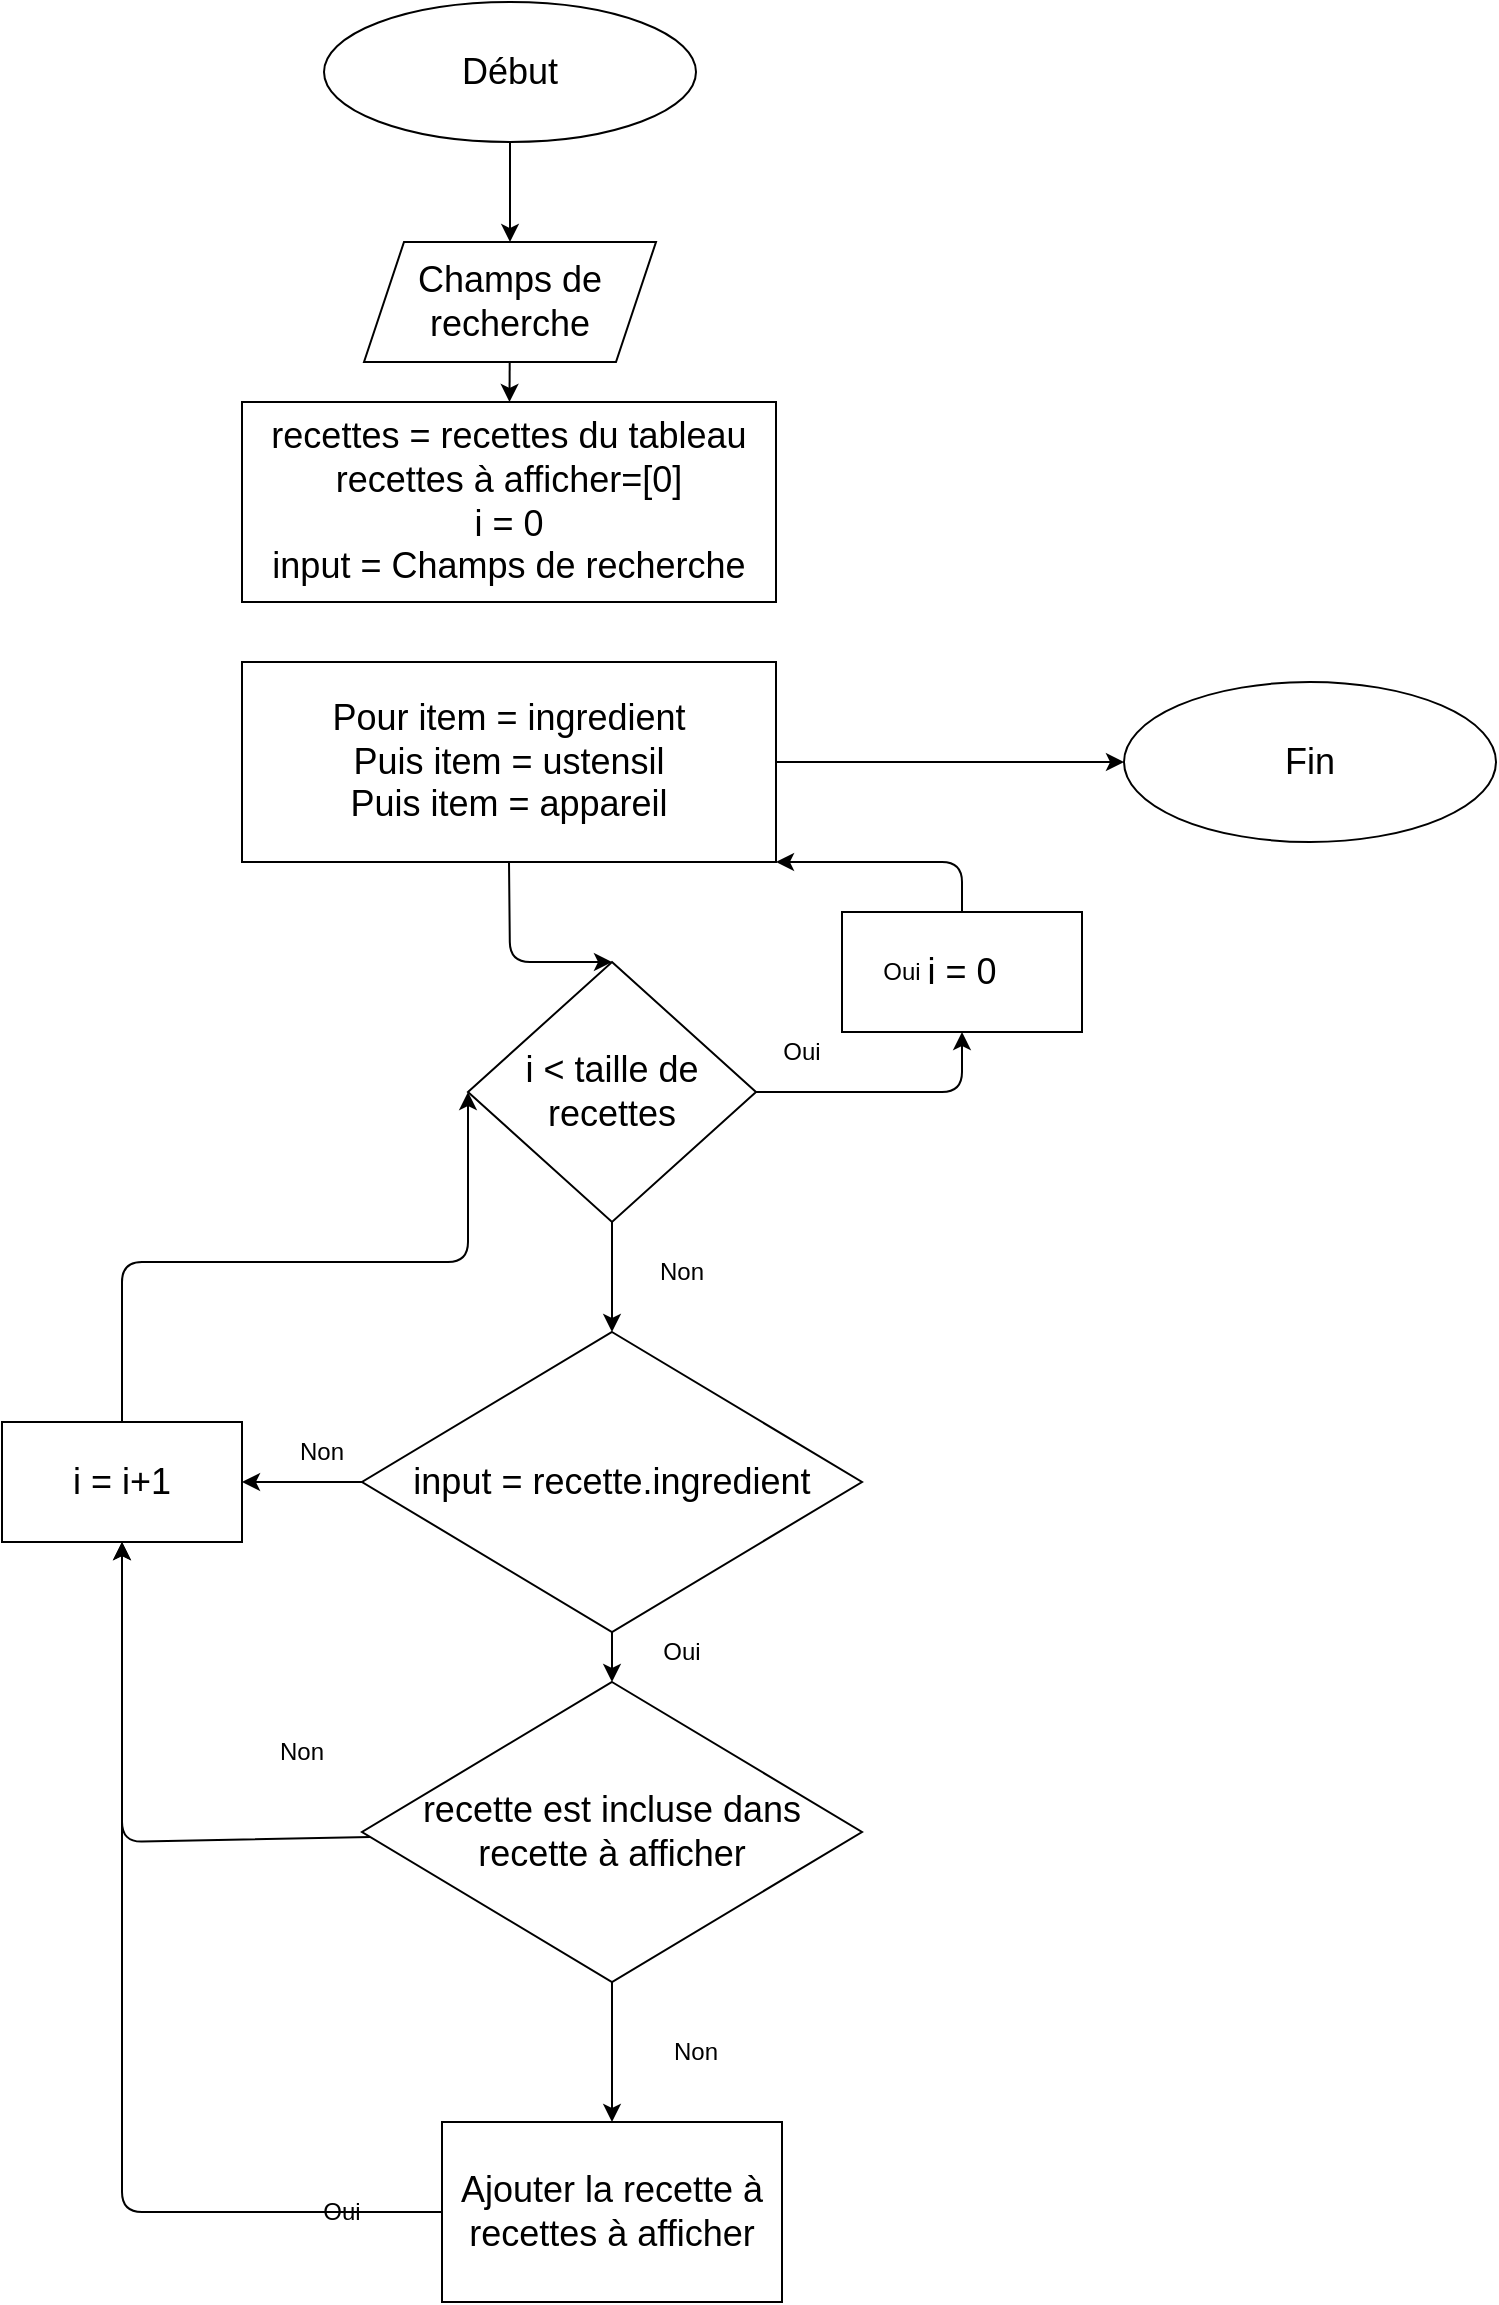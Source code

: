 <mxfile>
    <diagram id="EILywZW0Z4QLo58FCy74" name="Page-1">
        <mxGraphModel dx="2516" dy="1425" grid="1" gridSize="10" guides="1" tooltips="1" connect="1" arrows="1" fold="1" page="1" pageScale="1" pageWidth="827" pageHeight="1169" math="0" shadow="0">
            <root>
                <mxCell id="0"/>
                <mxCell id="1" parent="0"/>
                <mxCell id="2" style="edgeStyle=none;html=1;entryX=0.5;entryY=0;entryDx=0;entryDy=0;fontSize=18;fontStyle=0" parent="1" source="3" target="5" edge="1">
                    <mxGeometry relative="1" as="geometry"/>
                </mxCell>
                <mxCell id="3" value="&lt;font style=&quot;font-size: 18px;&quot;&gt;Début&lt;/font&gt;" style="ellipse;whiteSpace=wrap;html=1;fontStyle=0" parent="1" vertex="1">
                    <mxGeometry x="201" y="10" width="186" height="70" as="geometry"/>
                </mxCell>
                <mxCell id="4" style="edgeStyle=none;html=1;fontSize=18;fontStyle=0" parent="1" source="5" target="13" edge="1">
                    <mxGeometry relative="1" as="geometry"/>
                </mxCell>
                <mxCell id="5" value="Champs de recherche" style="shape=parallelogram;perimeter=parallelogramPerimeter;whiteSpace=wrap;html=1;fixedSize=1;fontSize=18;fontStyle=0" parent="1" vertex="1">
                    <mxGeometry x="221" y="130" width="146" height="60" as="geometry"/>
                </mxCell>
                <mxCell id="13" value="recettes = recettes du tableau&lt;br&gt;recettes à afficher=[0]&lt;br&gt;i = 0&lt;br&gt;input = Champs de recherche" style="rounded=0;whiteSpace=wrap;html=1;fontSize=18;fontStyle=0" parent="1" vertex="1">
                    <mxGeometry x="160" y="210" width="267" height="100" as="geometry"/>
                </mxCell>
                <mxCell id="66" style="edgeStyle=none;html=1;entryX=1;entryY=0.5;entryDx=0;entryDy=0;" parent="1" source="21" target="65" edge="1">
                    <mxGeometry relative="1" as="geometry"/>
                </mxCell>
                <mxCell id="68" style="edgeStyle=none;html=1;" parent="1" source="21" target="64" edge="1">
                    <mxGeometry relative="1" as="geometry"/>
                </mxCell>
                <mxCell id="21" value="input = recette.ingredient" style="rhombus;whiteSpace=wrap;html=1;fontSize=18;fontStyle=0" parent="1" vertex="1">
                    <mxGeometry x="220" y="675" width="250" height="150" as="geometry"/>
                </mxCell>
                <mxCell id="85" style="edgeStyle=none;html=1;entryX=0.5;entryY=1;entryDx=0;entryDy=0;" parent="1" source="25" target="65" edge="1">
                    <mxGeometry relative="1" as="geometry">
                        <Array as="points">
                            <mxPoint x="100" y="1115"/>
                        </Array>
                    </mxGeometry>
                </mxCell>
                <mxCell id="25" value="Ajouter la recette à recettes à afficher" style="rounded=0;whiteSpace=wrap;html=1;fontSize=18;fontStyle=0" parent="1" vertex="1">
                    <mxGeometry x="260" y="1070" width="170" height="90" as="geometry"/>
                </mxCell>
                <mxCell id="70" style="edgeStyle=none;html=1;" parent="1" source="33" target="21" edge="1">
                    <mxGeometry relative="1" as="geometry"/>
                </mxCell>
                <mxCell id="104" style="edgeStyle=none;html=1;entryX=0.5;entryY=1;entryDx=0;entryDy=0;" edge="1" parent="1" source="33" target="59">
                    <mxGeometry relative="1" as="geometry">
                        <Array as="points">
                            <mxPoint x="520" y="555"/>
                        </Array>
                    </mxGeometry>
                </mxCell>
                <mxCell id="33" value="i &amp;lt; taille de recettes" style="rhombus;whiteSpace=wrap;html=1;fontSize=18;fontStyle=0" parent="1" vertex="1">
                    <mxGeometry x="273" y="490" width="144" height="130" as="geometry"/>
                </mxCell>
                <mxCell id="53" value="Non" style="text;html=1;strokeColor=none;fillColor=none;align=center;verticalAlign=middle;whiteSpace=wrap;rounded=0;" parent="1" vertex="1">
                    <mxGeometry x="170" y="720" width="60" height="30" as="geometry"/>
                </mxCell>
                <mxCell id="105" style="edgeStyle=none;html=1;entryX=1;entryY=1;entryDx=0;entryDy=0;" edge="1" parent="1" source="59" target="98">
                    <mxGeometry relative="1" as="geometry">
                        <Array as="points">
                            <mxPoint x="520" y="440"/>
                        </Array>
                    </mxGeometry>
                </mxCell>
                <mxCell id="59" value="i = 0" style="rounded=0;whiteSpace=wrap;html=1;fontSize=18;" parent="1" vertex="1">
                    <mxGeometry x="460" y="465" width="120" height="60" as="geometry"/>
                </mxCell>
                <mxCell id="83" style="edgeStyle=none;html=1;" parent="1" source="64" target="25" edge="1">
                    <mxGeometry relative="1" as="geometry"/>
                </mxCell>
                <mxCell id="95" style="edgeStyle=none;html=1;entryX=0.5;entryY=1;entryDx=0;entryDy=0;" parent="1" source="64" target="65" edge="1">
                    <mxGeometry relative="1" as="geometry">
                        <Array as="points">
                            <mxPoint x="100" y="930"/>
                        </Array>
                    </mxGeometry>
                </mxCell>
                <mxCell id="64" value="recette est incluse dans recette à afficher" style="rhombus;whiteSpace=wrap;html=1;fontSize=18;fontStyle=0" parent="1" vertex="1">
                    <mxGeometry x="220" y="850" width="250" height="150" as="geometry"/>
                </mxCell>
                <mxCell id="67" style="edgeStyle=none;html=1;entryX=0;entryY=0.5;entryDx=0;entryDy=0;" parent="1" source="65" target="33" edge="1">
                    <mxGeometry relative="1" as="geometry">
                        <mxPoint x="100.0" y="640" as="targetPoint"/>
                        <Array as="points">
                            <mxPoint x="100" y="640"/>
                            <mxPoint x="273" y="640"/>
                        </Array>
                    </mxGeometry>
                </mxCell>
                <mxCell id="65" value="i = i+1" style="rounded=0;whiteSpace=wrap;html=1;fontSize=18;" parent="1" vertex="1">
                    <mxGeometry x="40" y="720" width="120" height="60" as="geometry"/>
                </mxCell>
                <mxCell id="69" value="Oui" style="text;html=1;strokeColor=none;fillColor=none;align=center;verticalAlign=middle;whiteSpace=wrap;rounded=0;" parent="1" vertex="1">
                    <mxGeometry x="180" y="1100" width="60" height="30" as="geometry"/>
                </mxCell>
                <mxCell id="80" value="Non" style="text;html=1;strokeColor=none;fillColor=none;align=center;verticalAlign=middle;whiteSpace=wrap;rounded=0;" parent="1" vertex="1">
                    <mxGeometry x="350" y="630" width="60" height="30" as="geometry"/>
                </mxCell>
                <mxCell id="84" value="Non" style="text;html=1;strokeColor=none;fillColor=none;align=center;verticalAlign=middle;whiteSpace=wrap;rounded=0;" parent="1" vertex="1">
                    <mxGeometry x="357" y="1020" width="60" height="30" as="geometry"/>
                </mxCell>
                <mxCell id="94" value="Non" style="text;html=1;strokeColor=none;fillColor=none;align=center;verticalAlign=middle;whiteSpace=wrap;rounded=0;" parent="1" vertex="1">
                    <mxGeometry x="160" y="870" width="60" height="30" as="geometry"/>
                </mxCell>
                <mxCell id="96" value="&lt;font style=&quot;font-size: 18px;&quot;&gt;Fin&lt;/font&gt;" style="ellipse;whiteSpace=wrap;html=1;fontStyle=0" parent="1" vertex="1">
                    <mxGeometry x="601" y="350" width="186" height="80" as="geometry"/>
                </mxCell>
                <mxCell id="100" style="edgeStyle=none;html=1;entryX=0.5;entryY=0;entryDx=0;entryDy=0;exitX=0.5;exitY=1;exitDx=0;exitDy=0;" edge="1" parent="1" source="98" target="33">
                    <mxGeometry relative="1" as="geometry">
                        <mxPoint x="268.778" y="450" as="sourcePoint"/>
                        <Array as="points">
                            <mxPoint x="294" y="490"/>
                        </Array>
                    </mxGeometry>
                </mxCell>
                <mxCell id="101" style="edgeStyle=none;html=1;" edge="1" parent="1" source="98" target="96">
                    <mxGeometry relative="1" as="geometry"/>
                </mxCell>
                <mxCell id="98" value="Pour item = ingredient&lt;br&gt;Puis item = ustensil&lt;br&gt;Puis item = appareil" style="rounded=0;whiteSpace=wrap;html=1;fontSize=18;fontStyle=0" vertex="1" parent="1">
                    <mxGeometry x="160" y="340" width="267" height="100" as="geometry"/>
                </mxCell>
                <mxCell id="103" value="Oui" style="text;html=1;strokeColor=none;fillColor=none;align=center;verticalAlign=middle;whiteSpace=wrap;rounded=0;" vertex="1" parent="1">
                    <mxGeometry x="460" y="480" width="60" height="30" as="geometry"/>
                </mxCell>
                <mxCell id="106" value="Oui" style="text;html=1;strokeColor=none;fillColor=none;align=center;verticalAlign=middle;whiteSpace=wrap;rounded=0;" vertex="1" parent="1">
                    <mxGeometry x="350" y="820" width="60" height="30" as="geometry"/>
                </mxCell>
                <mxCell id="107" value="Oui" style="text;html=1;strokeColor=none;fillColor=none;align=center;verticalAlign=middle;whiteSpace=wrap;rounded=0;" vertex="1" parent="1">
                    <mxGeometry x="410" y="520" width="60" height="30" as="geometry"/>
                </mxCell>
            </root>
        </mxGraphModel>
    </diagram>
</mxfile>